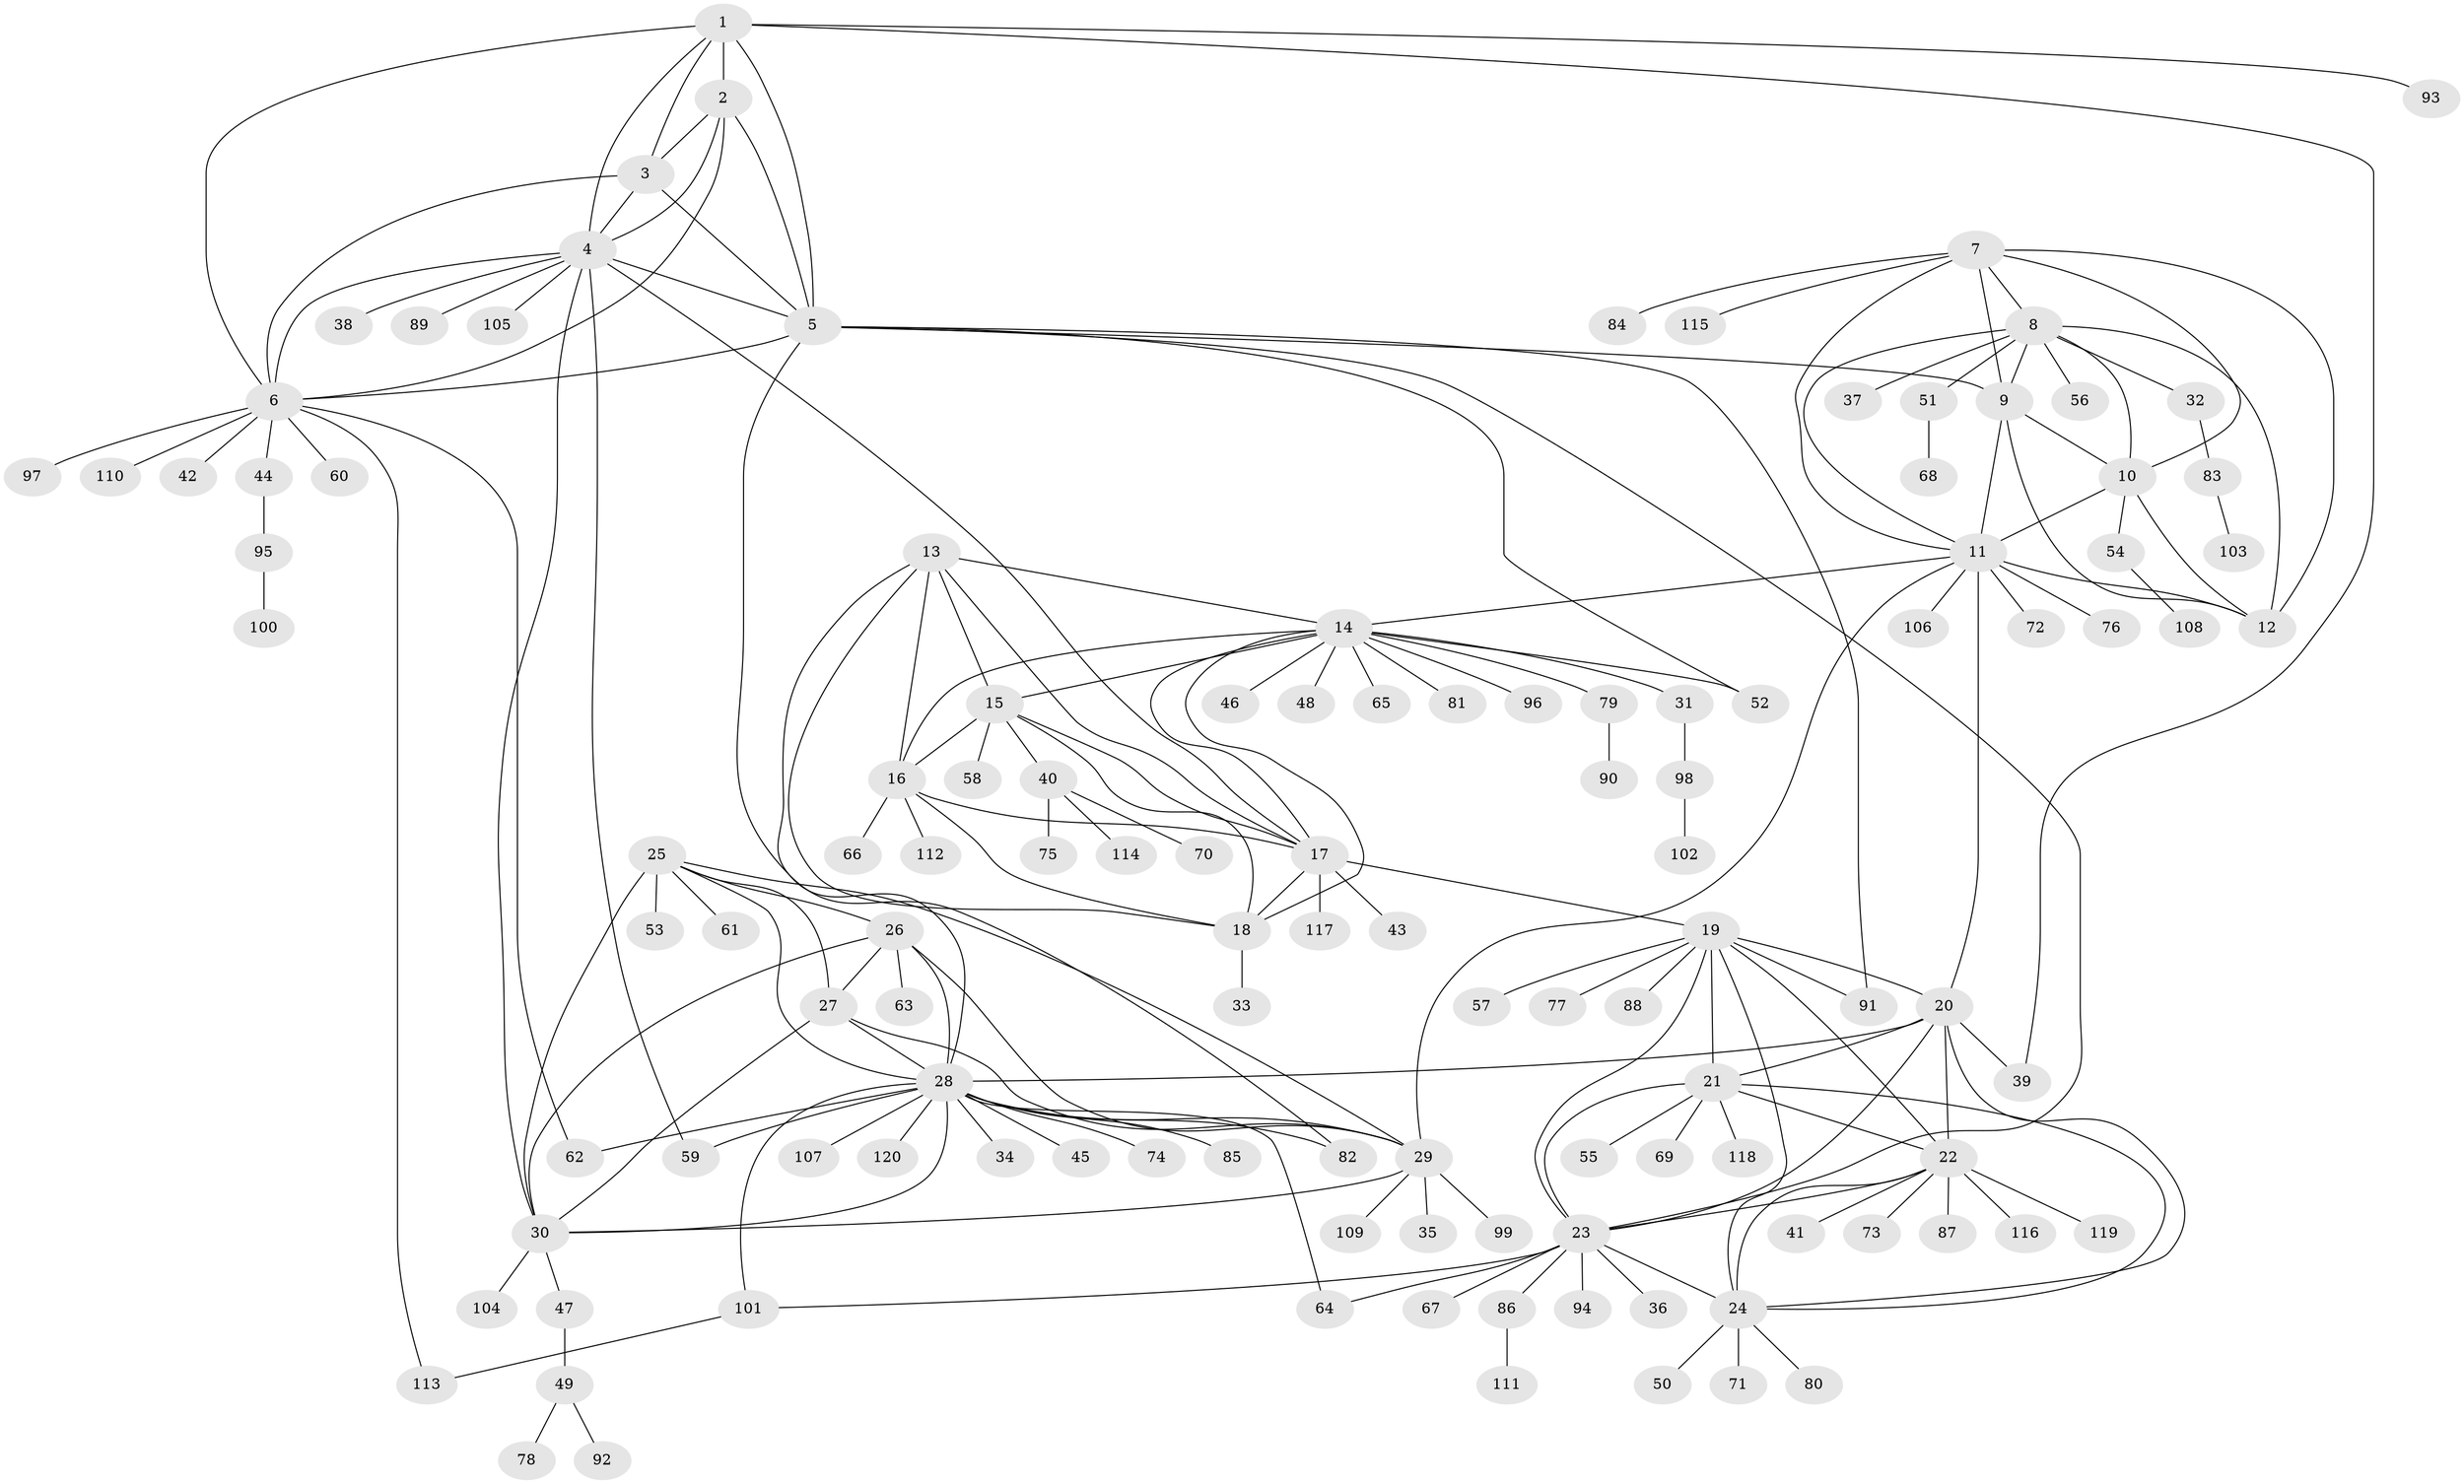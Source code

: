 // Generated by graph-tools (version 1.1) at 2025/11/02/27/25 16:11:31]
// undirected, 120 vertices, 184 edges
graph export_dot {
graph [start="1"]
  node [color=gray90,style=filled];
  1;
  2;
  3;
  4;
  5;
  6;
  7;
  8;
  9;
  10;
  11;
  12;
  13;
  14;
  15;
  16;
  17;
  18;
  19;
  20;
  21;
  22;
  23;
  24;
  25;
  26;
  27;
  28;
  29;
  30;
  31;
  32;
  33;
  34;
  35;
  36;
  37;
  38;
  39;
  40;
  41;
  42;
  43;
  44;
  45;
  46;
  47;
  48;
  49;
  50;
  51;
  52;
  53;
  54;
  55;
  56;
  57;
  58;
  59;
  60;
  61;
  62;
  63;
  64;
  65;
  66;
  67;
  68;
  69;
  70;
  71;
  72;
  73;
  74;
  75;
  76;
  77;
  78;
  79;
  80;
  81;
  82;
  83;
  84;
  85;
  86;
  87;
  88;
  89;
  90;
  91;
  92;
  93;
  94;
  95;
  96;
  97;
  98;
  99;
  100;
  101;
  102;
  103;
  104;
  105;
  106;
  107;
  108;
  109;
  110;
  111;
  112;
  113;
  114;
  115;
  116;
  117;
  118;
  119;
  120;
  1 -- 2;
  1 -- 3;
  1 -- 4;
  1 -- 5;
  1 -- 6;
  1 -- 39;
  1 -- 93;
  2 -- 3;
  2 -- 4;
  2 -- 5;
  2 -- 6;
  3 -- 4;
  3 -- 5;
  3 -- 6;
  4 -- 5;
  4 -- 6;
  4 -- 17;
  4 -- 30;
  4 -- 38;
  4 -- 59;
  4 -- 89;
  4 -- 105;
  5 -- 6;
  5 -- 9;
  5 -- 23;
  5 -- 52;
  5 -- 82;
  5 -- 91;
  6 -- 42;
  6 -- 44;
  6 -- 60;
  6 -- 62;
  6 -- 97;
  6 -- 110;
  6 -- 113;
  7 -- 8;
  7 -- 9;
  7 -- 10;
  7 -- 11;
  7 -- 12;
  7 -- 84;
  7 -- 115;
  8 -- 9;
  8 -- 10;
  8 -- 11;
  8 -- 12;
  8 -- 32;
  8 -- 37;
  8 -- 51;
  8 -- 56;
  9 -- 10;
  9 -- 11;
  9 -- 12;
  10 -- 11;
  10 -- 12;
  10 -- 54;
  11 -- 12;
  11 -- 14;
  11 -- 20;
  11 -- 29;
  11 -- 72;
  11 -- 76;
  11 -- 106;
  13 -- 14;
  13 -- 15;
  13 -- 16;
  13 -- 17;
  13 -- 18;
  13 -- 28;
  14 -- 15;
  14 -- 16;
  14 -- 17;
  14 -- 18;
  14 -- 31;
  14 -- 46;
  14 -- 48;
  14 -- 52;
  14 -- 65;
  14 -- 79;
  14 -- 81;
  14 -- 96;
  15 -- 16;
  15 -- 17;
  15 -- 18;
  15 -- 40;
  15 -- 58;
  16 -- 17;
  16 -- 18;
  16 -- 66;
  16 -- 112;
  17 -- 18;
  17 -- 19;
  17 -- 43;
  17 -- 117;
  18 -- 33;
  19 -- 20;
  19 -- 21;
  19 -- 22;
  19 -- 23;
  19 -- 24;
  19 -- 57;
  19 -- 77;
  19 -- 88;
  19 -- 91;
  20 -- 21;
  20 -- 22;
  20 -- 23;
  20 -- 24;
  20 -- 28;
  20 -- 39;
  21 -- 22;
  21 -- 23;
  21 -- 24;
  21 -- 55;
  21 -- 69;
  21 -- 118;
  22 -- 23;
  22 -- 24;
  22 -- 41;
  22 -- 73;
  22 -- 87;
  22 -- 116;
  22 -- 119;
  23 -- 24;
  23 -- 36;
  23 -- 64;
  23 -- 67;
  23 -- 86;
  23 -- 94;
  23 -- 101;
  24 -- 50;
  24 -- 71;
  24 -- 80;
  25 -- 26;
  25 -- 27;
  25 -- 28;
  25 -- 29;
  25 -- 30;
  25 -- 53;
  25 -- 61;
  26 -- 27;
  26 -- 28;
  26 -- 29;
  26 -- 30;
  26 -- 63;
  27 -- 28;
  27 -- 29;
  27 -- 30;
  28 -- 29;
  28 -- 30;
  28 -- 34;
  28 -- 45;
  28 -- 59;
  28 -- 62;
  28 -- 64;
  28 -- 74;
  28 -- 82;
  28 -- 85;
  28 -- 101;
  28 -- 107;
  28 -- 120;
  29 -- 30;
  29 -- 35;
  29 -- 99;
  29 -- 109;
  30 -- 47;
  30 -- 104;
  31 -- 98;
  32 -- 83;
  40 -- 70;
  40 -- 75;
  40 -- 114;
  44 -- 95;
  47 -- 49;
  49 -- 78;
  49 -- 92;
  51 -- 68;
  54 -- 108;
  79 -- 90;
  83 -- 103;
  86 -- 111;
  95 -- 100;
  98 -- 102;
  101 -- 113;
}
